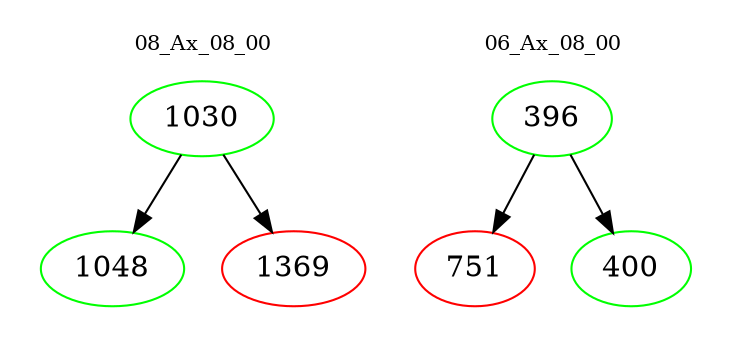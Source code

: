 digraph{
subgraph cluster_0 {
color = white
label = "08_Ax_08_00";
fontsize=10;
T0_1030 [label="1030", color="green"]
T0_1030 -> T0_1048 [color="black"]
T0_1048 [label="1048", color="green"]
T0_1030 -> T0_1369 [color="black"]
T0_1369 [label="1369", color="red"]
}
subgraph cluster_1 {
color = white
label = "06_Ax_08_00";
fontsize=10;
T1_396 [label="396", color="green"]
T1_396 -> T1_751 [color="black"]
T1_751 [label="751", color="red"]
T1_396 -> T1_400 [color="black"]
T1_400 [label="400", color="green"]
}
}
